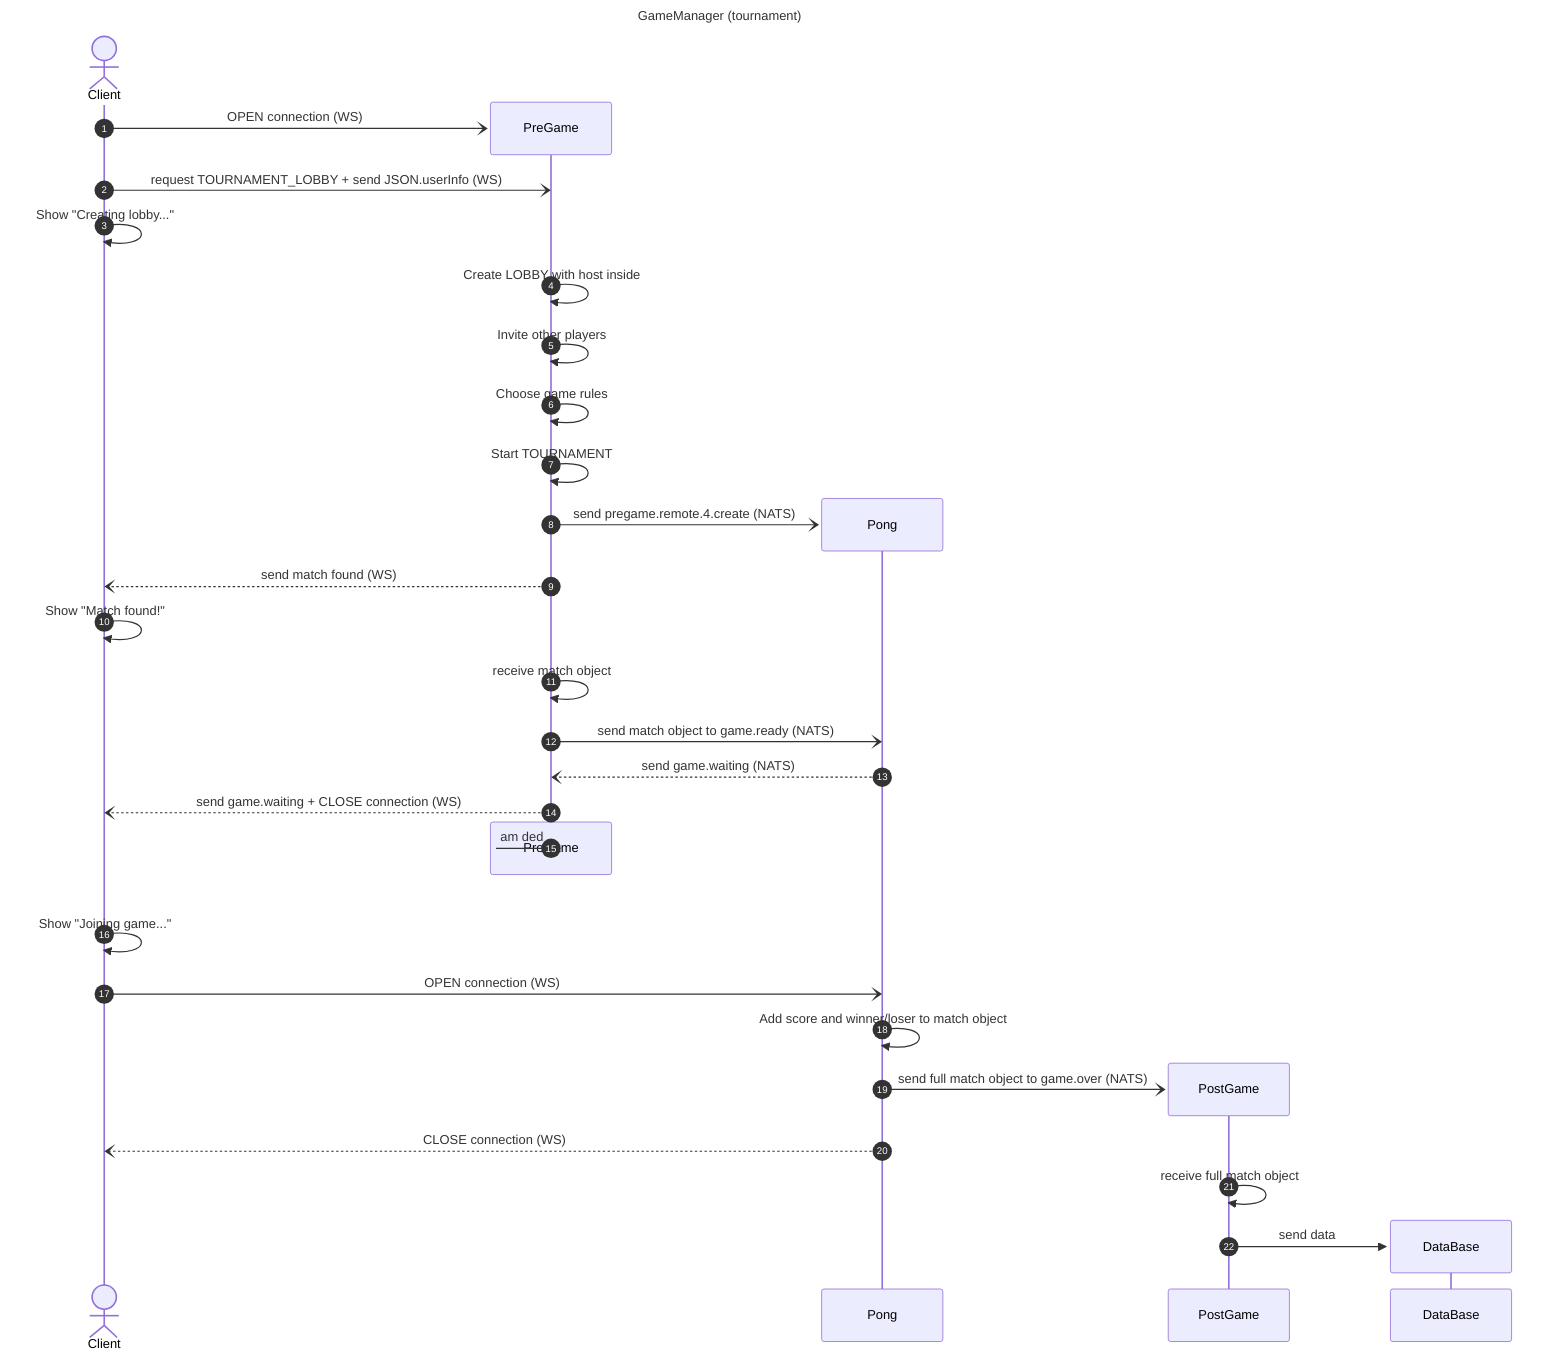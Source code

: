 sequenceDiagram
    title GameManager (tournament)
    autonumber

    create actor C as Client
    create participant Pre as PreGame
    C-)Pre: OPEN connection (WS)
    C-)Pre: request TOURNAMENT_LOBBY + send JSON.userInfo (WS)
    C->>C: Show "Creating lobby..."
    Pre->>Pre: Create LOBBY with host inside
    Pre->>Pre: Invite other players
    Pre->>Pre: Choose game rules
    Pre->>Pre: Start TOURNAMENT
    create participant P as Pong
    Pre-)P: send pregame.remote.4.create (NATS)
    Pre--)C: send match found (WS)
    C->>C: Show "Match found!"
    Pre->>Pre: receive match object
    Pre-)P: send match object to game.ready (NATS)
    P--)Pre: send game.waiting (NATS)
    Pre--)C: send game.waiting + CLOSE connection (WS)
    destroy Pre
    Pre-xPre:am ded
    C->>C: Show "Joining game..."
    C-)P: OPEN connection (WS)
    P->>P: Add score and winner/loser to match object
    create participant Post as PostGame
    P-)Post:send full match object to game.over (NATS)
    P--)C: CLOSE connection (WS)
    Post->>Post: receive full match object
    create participant DB as DataBase
    Post->>DB: send data